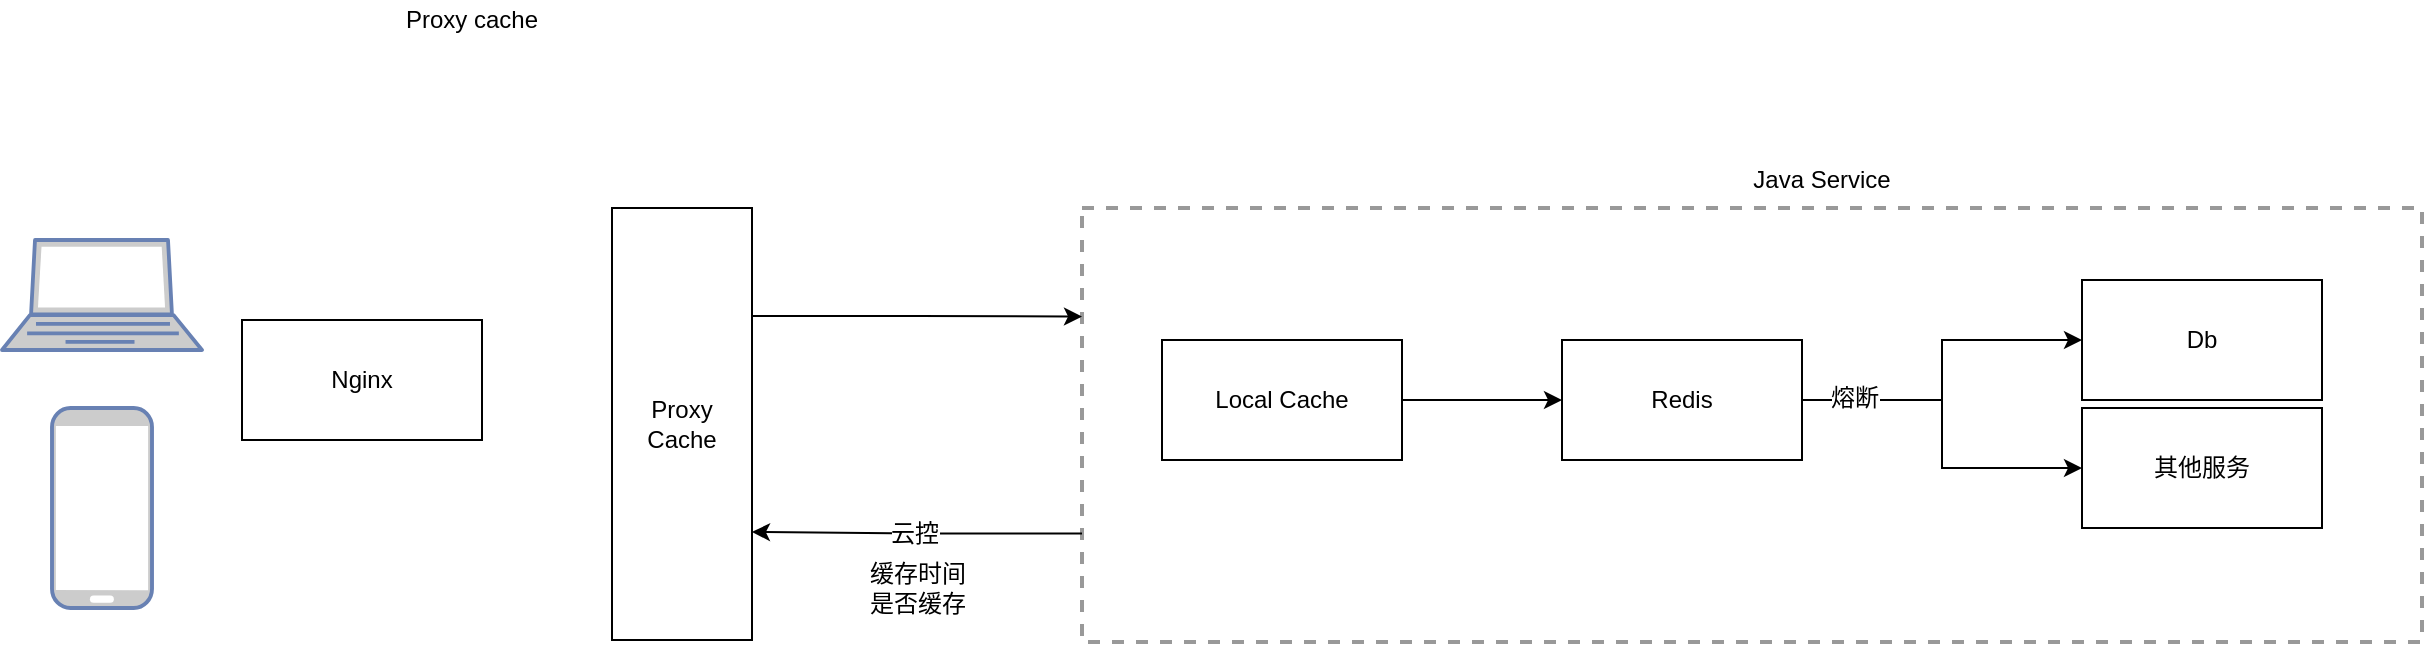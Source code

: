 <mxfile version="10.7.7" type="github"><diagram id="N1MCR6KQvIrteLaXTiV1" name="第 1 页"><mxGraphModel dx="760" dy="578" grid="1" gridSize="10" guides="1" tooltips="1" connect="1" arrows="1" fold="1" page="1" pageScale="1" pageWidth="826" pageHeight="1169" math="0" shadow="0"><root><mxCell id="0"/><mxCell id="1" parent="0"/><mxCell id="tP86DeHJcvcdN9l0xjqq-28" style="edgeStyle=orthogonalEdgeStyle;rounded=0;orthogonalLoop=1;jettySize=auto;html=1;exitX=0;exitY=0.75;exitDx=0;exitDy=0;entryX=1;entryY=0.75;entryDx=0;entryDy=0;" edge="1" parent="1" source="tP86DeHJcvcdN9l0xjqq-20" target="tP86DeHJcvcdN9l0xjqq-17"><mxGeometry relative="1" as="geometry"/></mxCell><mxCell id="tP86DeHJcvcdN9l0xjqq-29" value="云控" style="text;html=1;resizable=0;points=[];align=center;verticalAlign=middle;labelBackgroundColor=#ffffff;" vertex="1" connectable="0" parent="tP86DeHJcvcdN9l0xjqq-28"><mxGeometry x="0.023" y="1" relative="1" as="geometry"><mxPoint as="offset"/></mxGeometry></mxCell><mxCell id="tP86DeHJcvcdN9l0xjqq-20" value="" style="rounded=0;whiteSpace=wrap;html=1;dashed=1;opacity=40;strokeWidth=2;" vertex="1" parent="1"><mxGeometry x="560" y="384" width="670" height="217" as="geometry"/></mxCell><mxCell id="tP86DeHJcvcdN9l0xjqq-1" value="" style="fontColor=#0066CC;verticalAlign=top;verticalLabelPosition=bottom;labelPosition=center;align=center;html=1;outlineConnect=0;fillColor=#CCCCCC;strokeColor=#6881B3;gradientColor=none;gradientDirection=north;strokeWidth=2;shape=mxgraph.networks.laptop;" vertex="1" parent="1"><mxGeometry x="20" y="400" width="100" height="55" as="geometry"/></mxCell><mxCell id="tP86DeHJcvcdN9l0xjqq-2" value="" style="fontColor=#0066CC;verticalAlign=top;verticalLabelPosition=bottom;labelPosition=center;align=center;html=1;outlineConnect=0;fillColor=#CCCCCC;strokeColor=#6881B3;gradientColor=none;gradientDirection=north;strokeWidth=2;shape=mxgraph.networks.mobile;" vertex="1" parent="1"><mxGeometry x="45" y="484" width="50" height="100" as="geometry"/></mxCell><mxCell id="tP86DeHJcvcdN9l0xjqq-3" value="Nginx" style="rounded=0;whiteSpace=wrap;html=1;" vertex="1" parent="1"><mxGeometry x="140" y="440" width="120" height="60" as="geometry"/></mxCell><mxCell id="tP86DeHJcvcdN9l0xjqq-8" value="" style="edgeStyle=orthogonalEdgeStyle;rounded=0;orthogonalLoop=1;jettySize=auto;html=1;" edge="1" parent="1" source="tP86DeHJcvcdN9l0xjqq-6" target="tP86DeHJcvcdN9l0xjqq-7"><mxGeometry relative="1" as="geometry"/></mxCell><mxCell id="tP86DeHJcvcdN9l0xjqq-6" value="Local Cache" style="rounded=0;whiteSpace=wrap;html=1;" vertex="1" parent="1"><mxGeometry x="600" y="450" width="120" height="60" as="geometry"/></mxCell><mxCell id="tP86DeHJcvcdN9l0xjqq-10" value="" style="edgeStyle=orthogonalEdgeStyle;rounded=0;orthogonalLoop=1;jettySize=auto;html=1;" edge="1" parent="1" source="tP86DeHJcvcdN9l0xjqq-7" target="tP86DeHJcvcdN9l0xjqq-9"><mxGeometry relative="1" as="geometry"/></mxCell><mxCell id="tP86DeHJcvcdN9l0xjqq-12" style="edgeStyle=orthogonalEdgeStyle;rounded=0;orthogonalLoop=1;jettySize=auto;html=1;entryX=0;entryY=0.5;entryDx=0;entryDy=0;" edge="1" parent="1" source="tP86DeHJcvcdN9l0xjqq-7" target="tP86DeHJcvcdN9l0xjqq-11"><mxGeometry relative="1" as="geometry"/></mxCell><mxCell id="tP86DeHJcvcdN9l0xjqq-13" value="熔断&lt;br&gt;" style="text;html=1;resizable=0;points=[];align=center;verticalAlign=middle;labelBackgroundColor=#ffffff;" vertex="1" connectable="0" parent="tP86DeHJcvcdN9l0xjqq-12"><mxGeometry x="-0.701" y="1" relative="1" as="geometry"><mxPoint as="offset"/></mxGeometry></mxCell><mxCell id="tP86DeHJcvcdN9l0xjqq-7" value="Redis&lt;br&gt;" style="rounded=0;whiteSpace=wrap;html=1;" vertex="1" parent="1"><mxGeometry x="800" y="450" width="120" height="60" as="geometry"/></mxCell><mxCell id="tP86DeHJcvcdN9l0xjqq-9" value="Db&lt;br&gt;" style="rounded=0;whiteSpace=wrap;html=1;" vertex="1" parent="1"><mxGeometry x="1060" y="420" width="120" height="60" as="geometry"/></mxCell><mxCell id="tP86DeHJcvcdN9l0xjqq-11" value="其他服务" style="rounded=0;whiteSpace=wrap;html=1;" vertex="1" parent="1"><mxGeometry x="1060" y="484" width="120" height="60" as="geometry"/></mxCell><mxCell id="tP86DeHJcvcdN9l0xjqq-16" value="Proxy cache&lt;br&gt;" style="text;html=1;resizable=0;points=[];autosize=1;align=left;verticalAlign=top;spacingTop=-4;" vertex="1" parent="1"><mxGeometry x="220" y="280" width="80" height="20" as="geometry"/></mxCell><mxCell id="tP86DeHJcvcdN9l0xjqq-27" style="edgeStyle=orthogonalEdgeStyle;rounded=0;orthogonalLoop=1;jettySize=auto;html=1;exitX=1;exitY=0.25;exitDx=0;exitDy=0;entryX=0;entryY=0.25;entryDx=0;entryDy=0;" edge="1" parent="1" source="tP86DeHJcvcdN9l0xjqq-17" target="tP86DeHJcvcdN9l0xjqq-20"><mxGeometry relative="1" as="geometry"/></mxCell><mxCell id="tP86DeHJcvcdN9l0xjqq-17" value="Proxy Cache" style="rounded=0;whiteSpace=wrap;html=1;" vertex="1" parent="1"><mxGeometry x="325" y="384" width="70" height="216" as="geometry"/></mxCell><mxCell id="tP86DeHJcvcdN9l0xjqq-21" value="Java Service" style="text;html=1;strokeColor=none;fillColor=none;align=center;verticalAlign=middle;whiteSpace=wrap;rounded=0;dashed=1;opacity=40;" vertex="1" parent="1"><mxGeometry x="885" y="360" width="90" height="20" as="geometry"/></mxCell><mxCell id="tP86DeHJcvcdN9l0xjqq-31" value="缓存时间&lt;br&gt;是否缓存&lt;br&gt;" style="text;html=1;strokeColor=none;fillColor=none;align=center;verticalAlign=middle;whiteSpace=wrap;rounded=0;dashed=1;opacity=40;" vertex="1" parent="1"><mxGeometry x="437.5" y="561" width="80" height="26" as="geometry"/></mxCell></root></mxGraphModel></diagram></mxfile>